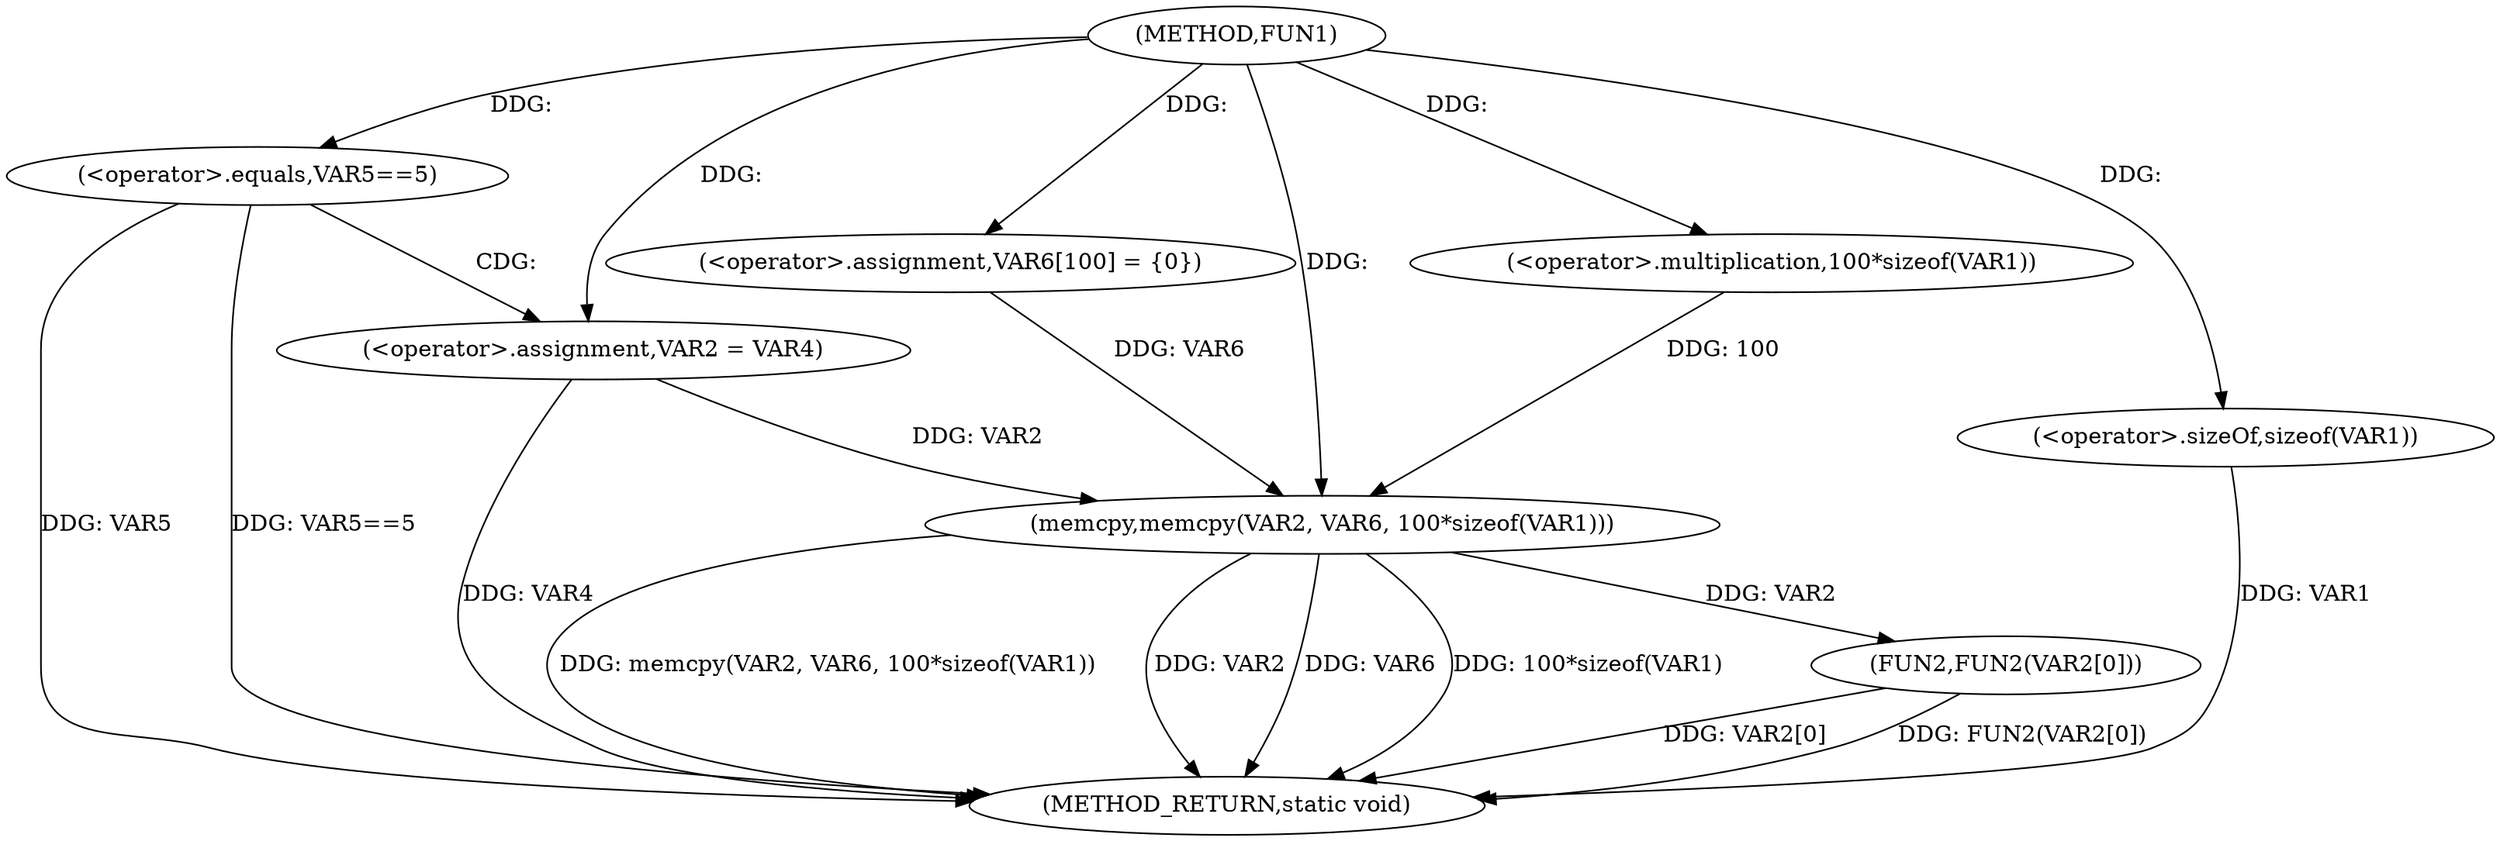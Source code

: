 digraph FUN1 {  
"1000100" [label = "(METHOD,FUN1)" ]
"1000128" [label = "(METHOD_RETURN,static void)" ]
"1000106" [label = "(<operator>.equals,VAR5==5)" ]
"1000110" [label = "(<operator>.assignment,VAR2 = VAR4)" ]
"1000115" [label = "(<operator>.assignment,VAR6[100] = {0})" ]
"1000117" [label = "(memcpy,memcpy(VAR2, VAR6, 100*sizeof(VAR1)))" ]
"1000120" [label = "(<operator>.multiplication,100*sizeof(VAR1))" ]
"1000122" [label = "(<operator>.sizeOf,sizeof(VAR1))" ]
"1000124" [label = "(FUN2,FUN2(VAR2[0]))" ]
  "1000117" -> "1000128"  [ label = "DDG: memcpy(VAR2, VAR6, 100*sizeof(VAR1))"] 
  "1000124" -> "1000128"  [ label = "DDG: VAR2[0]"] 
  "1000106" -> "1000128"  [ label = "DDG: VAR5"] 
  "1000122" -> "1000128"  [ label = "DDG: VAR1"] 
  "1000117" -> "1000128"  [ label = "DDG: VAR2"] 
  "1000110" -> "1000128"  [ label = "DDG: VAR4"] 
  "1000117" -> "1000128"  [ label = "DDG: VAR6"] 
  "1000106" -> "1000128"  [ label = "DDG: VAR5==5"] 
  "1000124" -> "1000128"  [ label = "DDG: FUN2(VAR2[0])"] 
  "1000117" -> "1000128"  [ label = "DDG: 100*sizeof(VAR1)"] 
  "1000100" -> "1000106"  [ label = "DDG: "] 
  "1000100" -> "1000110"  [ label = "DDG: "] 
  "1000100" -> "1000115"  [ label = "DDG: "] 
  "1000110" -> "1000117"  [ label = "DDG: VAR2"] 
  "1000100" -> "1000117"  [ label = "DDG: "] 
  "1000115" -> "1000117"  [ label = "DDG: VAR6"] 
  "1000120" -> "1000117"  [ label = "DDG: 100"] 
  "1000100" -> "1000120"  [ label = "DDG: "] 
  "1000100" -> "1000122"  [ label = "DDG: "] 
  "1000117" -> "1000124"  [ label = "DDG: VAR2"] 
  "1000106" -> "1000110"  [ label = "CDG: "] 
}
